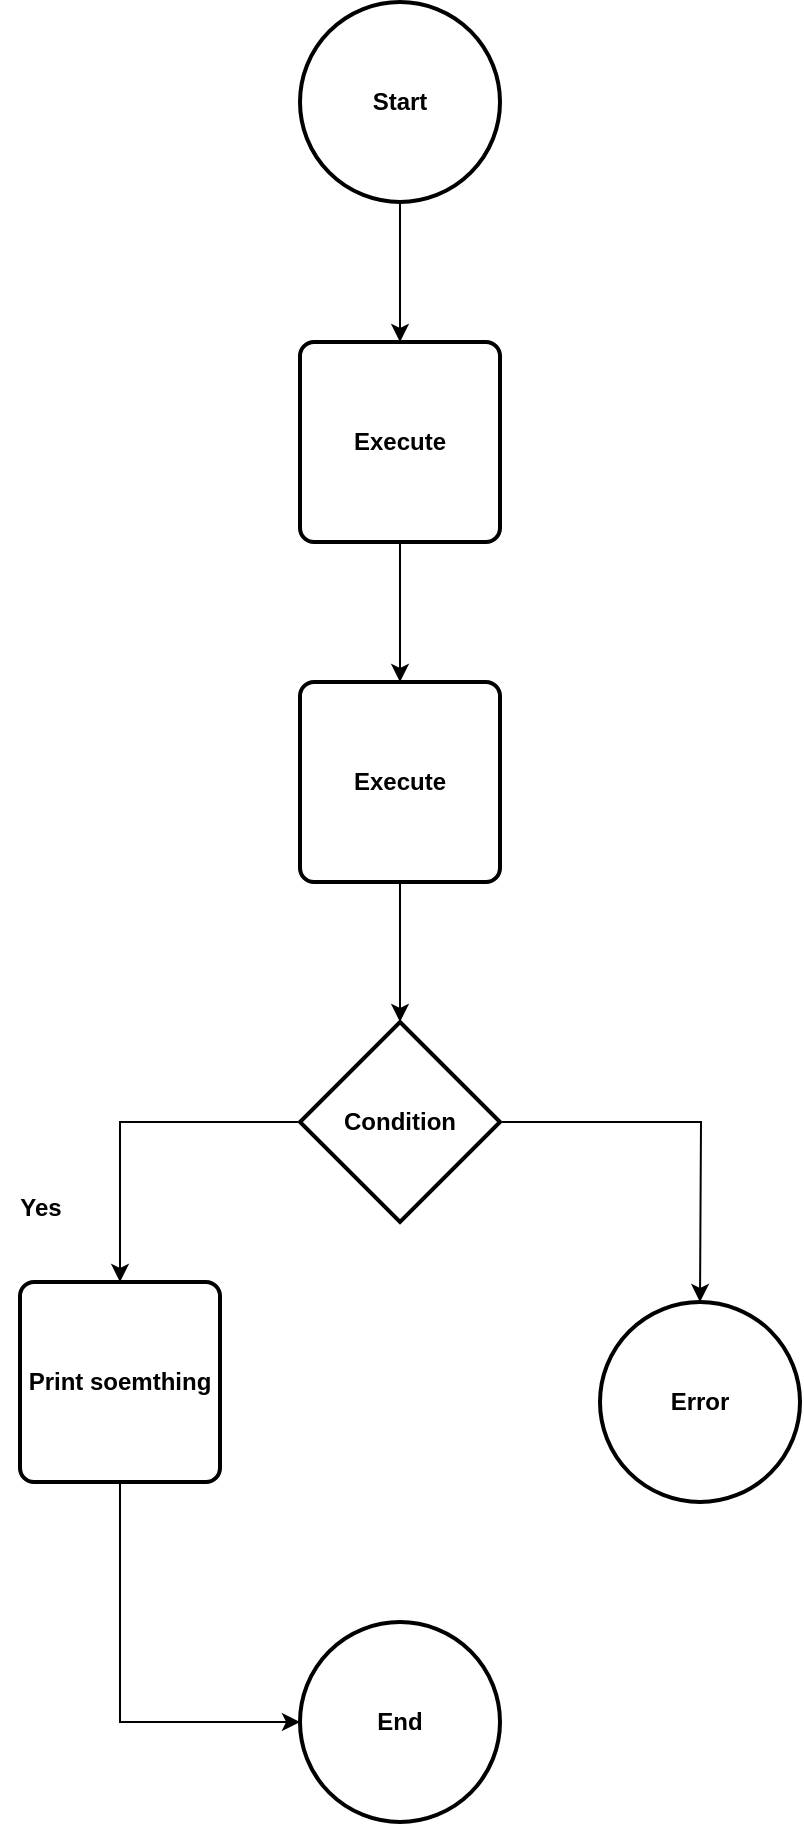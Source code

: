 <mxfile version="26.0.2">
  <diagram name="Page-1" id="1-_wTKGZhKiN3ToNpzbP">
    <mxGraphModel dx="1259" dy="686" grid="1" gridSize="10" guides="1" tooltips="1" connect="1" arrows="1" fold="1" page="1" pageScale="1" pageWidth="850" pageHeight="1100" math="0" shadow="0">
      <root>
        <mxCell id="0" />
        <mxCell id="1" parent="0" />
        <mxCell id="a-fWuGN9TzDFCbzUmAFx-13" style="edgeStyle=orthogonalEdgeStyle;rounded=0;orthogonalLoop=1;jettySize=auto;html=1;entryX=0.5;entryY=0;entryDx=0;entryDy=0;" edge="1" parent="1" source="a-fWuGN9TzDFCbzUmAFx-1" target="a-fWuGN9TzDFCbzUmAFx-2">
          <mxGeometry relative="1" as="geometry" />
        </mxCell>
        <mxCell id="a-fWuGN9TzDFCbzUmAFx-1" value="&lt;b&gt;Start&lt;/b&gt;" style="strokeWidth=2;html=1;shape=mxgraph.flowchart.start_2;whiteSpace=wrap;" vertex="1" parent="1">
          <mxGeometry x="310" y="40" width="100" height="100" as="geometry" />
        </mxCell>
        <mxCell id="a-fWuGN9TzDFCbzUmAFx-14" style="edgeStyle=orthogonalEdgeStyle;rounded=0;orthogonalLoop=1;jettySize=auto;html=1;entryX=0.5;entryY=0;entryDx=0;entryDy=0;" edge="1" parent="1" source="a-fWuGN9TzDFCbzUmAFx-2" target="a-fWuGN9TzDFCbzUmAFx-3">
          <mxGeometry relative="1" as="geometry" />
        </mxCell>
        <mxCell id="a-fWuGN9TzDFCbzUmAFx-2" value="&lt;b&gt;Execute&lt;/b&gt;" style="rounded=1;whiteSpace=wrap;html=1;absoluteArcSize=1;arcSize=14;strokeWidth=2;" vertex="1" parent="1">
          <mxGeometry x="310" y="210" width="100" height="100" as="geometry" />
        </mxCell>
        <mxCell id="a-fWuGN9TzDFCbzUmAFx-3" value="&lt;b&gt;Execute&lt;/b&gt;" style="rounded=1;whiteSpace=wrap;html=1;absoluteArcSize=1;arcSize=14;strokeWidth=2;" vertex="1" parent="1">
          <mxGeometry x="310" y="380" width="100" height="100" as="geometry" />
        </mxCell>
        <mxCell id="a-fWuGN9TzDFCbzUmAFx-7" style="edgeStyle=orthogonalEdgeStyle;rounded=0;orthogonalLoop=1;jettySize=auto;html=1;entryX=0.5;entryY=0;entryDx=0;entryDy=0;" edge="1" parent="1" source="a-fWuGN9TzDFCbzUmAFx-4" target="a-fWuGN9TzDFCbzUmAFx-5">
          <mxGeometry relative="1" as="geometry" />
        </mxCell>
        <mxCell id="a-fWuGN9TzDFCbzUmAFx-8" style="edgeStyle=orthogonalEdgeStyle;rounded=0;orthogonalLoop=1;jettySize=auto;html=1;entryX=0.5;entryY=0;entryDx=0;entryDy=0;" edge="1" parent="1" source="a-fWuGN9TzDFCbzUmAFx-4">
          <mxGeometry relative="1" as="geometry">
            <mxPoint x="510" y="690" as="targetPoint" />
          </mxGeometry>
        </mxCell>
        <mxCell id="a-fWuGN9TzDFCbzUmAFx-4" value="&lt;b&gt;Condition&lt;/b&gt;" style="strokeWidth=2;html=1;shape=mxgraph.flowchart.decision;whiteSpace=wrap;" vertex="1" parent="1">
          <mxGeometry x="310" y="550" width="100" height="100" as="geometry" />
        </mxCell>
        <mxCell id="a-fWuGN9TzDFCbzUmAFx-5" value="&lt;b&gt;Print soemthing&lt;/b&gt;" style="rounded=1;whiteSpace=wrap;html=1;absoluteArcSize=1;arcSize=14;strokeWidth=2;" vertex="1" parent="1">
          <mxGeometry x="170" y="680" width="100" height="100" as="geometry" />
        </mxCell>
        <mxCell id="a-fWuGN9TzDFCbzUmAFx-9" value="&lt;b&gt;End&lt;/b&gt;" style="strokeWidth=2;html=1;shape=mxgraph.flowchart.start_2;whiteSpace=wrap;" vertex="1" parent="1">
          <mxGeometry x="310" y="850" width="100" height="100" as="geometry" />
        </mxCell>
        <mxCell id="a-fWuGN9TzDFCbzUmAFx-10" style="edgeStyle=orthogonalEdgeStyle;rounded=0;orthogonalLoop=1;jettySize=auto;html=1;entryX=0;entryY=0.5;entryDx=0;entryDy=0;entryPerimeter=0;" edge="1" parent="1" source="a-fWuGN9TzDFCbzUmAFx-5" target="a-fWuGN9TzDFCbzUmAFx-9">
          <mxGeometry relative="1" as="geometry">
            <Array as="points">
              <mxPoint x="220" y="900" />
            </Array>
          </mxGeometry>
        </mxCell>
        <mxCell id="a-fWuGN9TzDFCbzUmAFx-11" value="&lt;b&gt;Error&lt;/b&gt;" style="strokeWidth=2;html=1;shape=mxgraph.flowchart.start_2;whiteSpace=wrap;" vertex="1" parent="1">
          <mxGeometry x="460" y="690" width="100" height="100" as="geometry" />
        </mxCell>
        <mxCell id="a-fWuGN9TzDFCbzUmAFx-15" style="edgeStyle=orthogonalEdgeStyle;rounded=0;orthogonalLoop=1;jettySize=auto;html=1;entryX=0.5;entryY=0;entryDx=0;entryDy=0;entryPerimeter=0;" edge="1" parent="1" source="a-fWuGN9TzDFCbzUmAFx-3" target="a-fWuGN9TzDFCbzUmAFx-4">
          <mxGeometry relative="1" as="geometry" />
        </mxCell>
        <mxCell id="a-fWuGN9TzDFCbzUmAFx-16" value="&lt;b&gt;Yes&lt;/b&gt;" style="text;html=1;align=center;verticalAlign=middle;resizable=0;points=[];autosize=1;strokeColor=none;fillColor=none;" vertex="1" parent="1">
          <mxGeometry x="160" y="628" width="40" height="30" as="geometry" />
        </mxCell>
      </root>
    </mxGraphModel>
  </diagram>
</mxfile>
